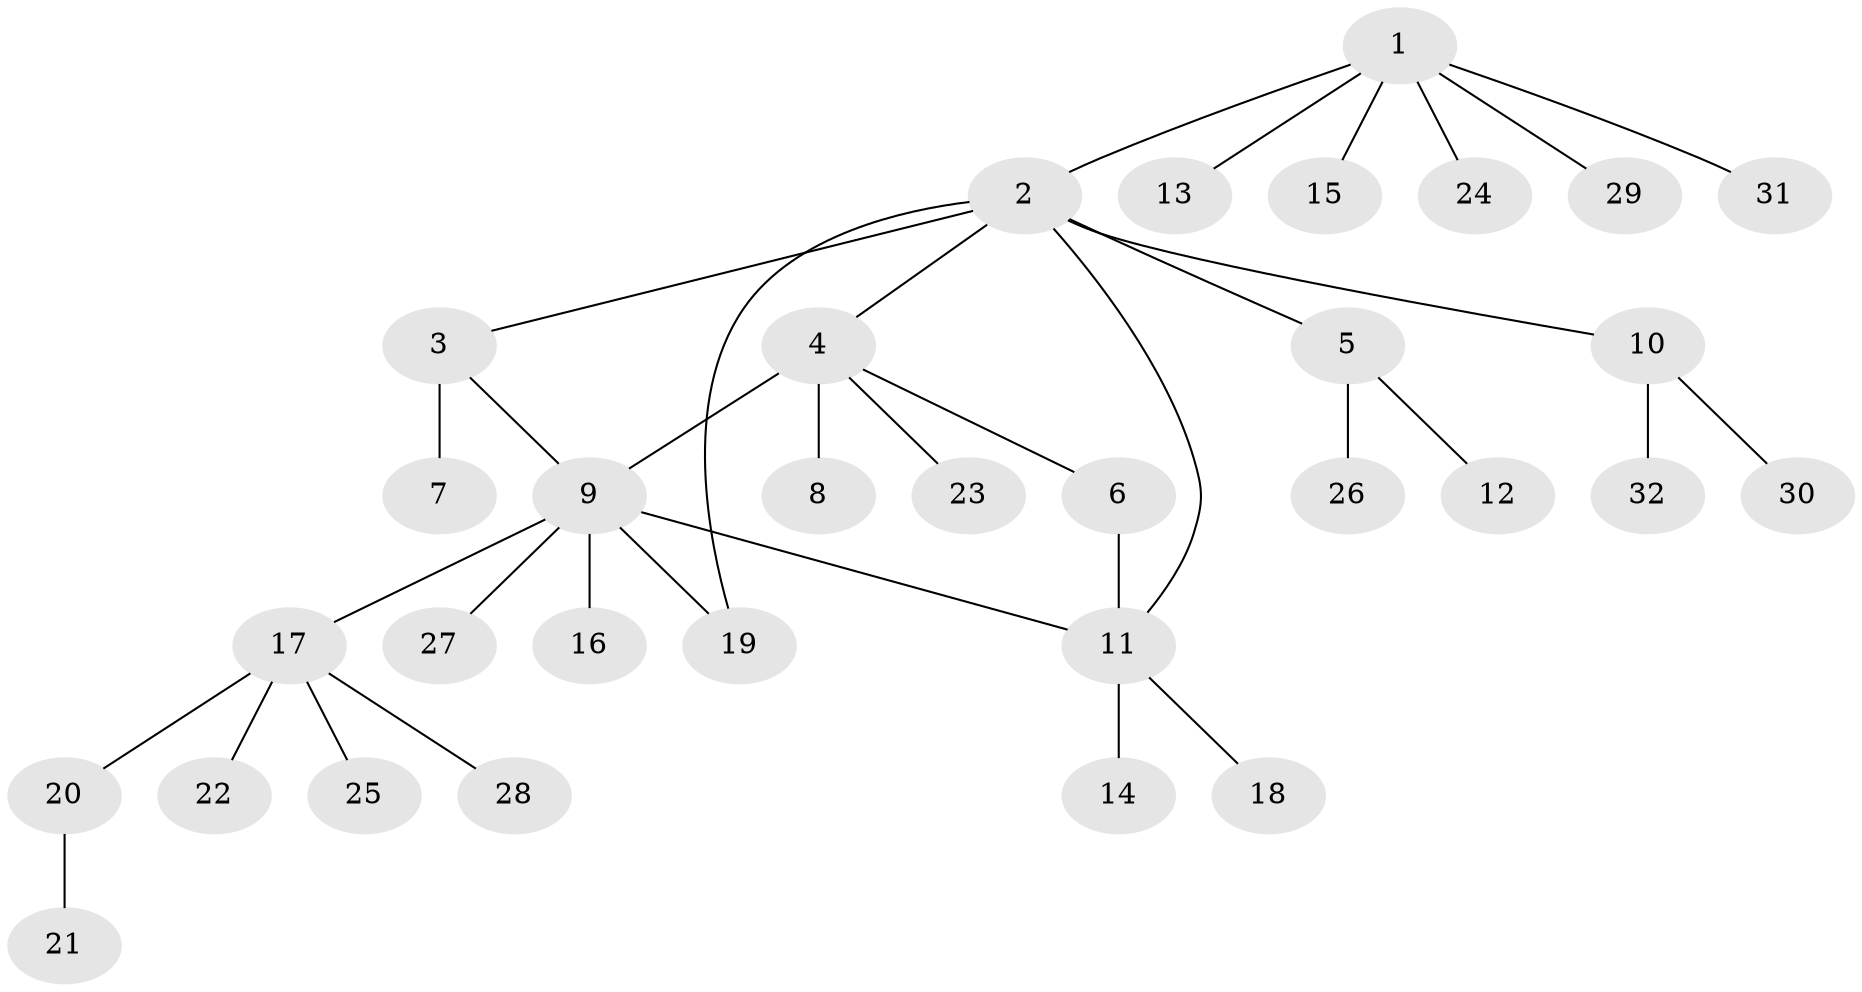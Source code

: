 // original degree distribution, {7: 0.015625, 8: 0.015625, 6: 0.03125, 9: 0.03125, 4: 0.03125, 3: 0.046875, 1: 0.71875, 16: 0.015625, 2: 0.09375}
// Generated by graph-tools (version 1.1) at 2025/35/03/09/25 02:35:27]
// undirected, 32 vertices, 35 edges
graph export_dot {
graph [start="1"]
  node [color=gray90,style=filled];
  1;
  2;
  3;
  4;
  5;
  6;
  7;
  8;
  9;
  10;
  11;
  12;
  13;
  14;
  15;
  16;
  17;
  18;
  19;
  20;
  21;
  22;
  23;
  24;
  25;
  26;
  27;
  28;
  29;
  30;
  31;
  32;
  1 -- 2 [weight=1.0];
  1 -- 13 [weight=1.0];
  1 -- 15 [weight=1.0];
  1 -- 24 [weight=1.0];
  1 -- 29 [weight=1.0];
  1 -- 31 [weight=1.0];
  2 -- 3 [weight=1.0];
  2 -- 4 [weight=1.0];
  2 -- 5 [weight=1.0];
  2 -- 10 [weight=1.0];
  2 -- 11 [weight=1.0];
  2 -- 19 [weight=1.0];
  3 -- 7 [weight=3.0];
  3 -- 9 [weight=1.0];
  4 -- 6 [weight=1.0];
  4 -- 8 [weight=4.0];
  4 -- 9 [weight=1.0];
  4 -- 23 [weight=1.0];
  5 -- 12 [weight=1.0];
  5 -- 26 [weight=1.0];
  6 -- 11 [weight=1.0];
  9 -- 11 [weight=1.0];
  9 -- 16 [weight=1.0];
  9 -- 17 [weight=1.0];
  9 -- 19 [weight=1.0];
  9 -- 27 [weight=1.0];
  10 -- 30 [weight=1.0];
  10 -- 32 [weight=1.0];
  11 -- 14 [weight=11.0];
  11 -- 18 [weight=1.0];
  17 -- 20 [weight=1.0];
  17 -- 22 [weight=1.0];
  17 -- 25 [weight=1.0];
  17 -- 28 [weight=1.0];
  20 -- 21 [weight=1.0];
}
